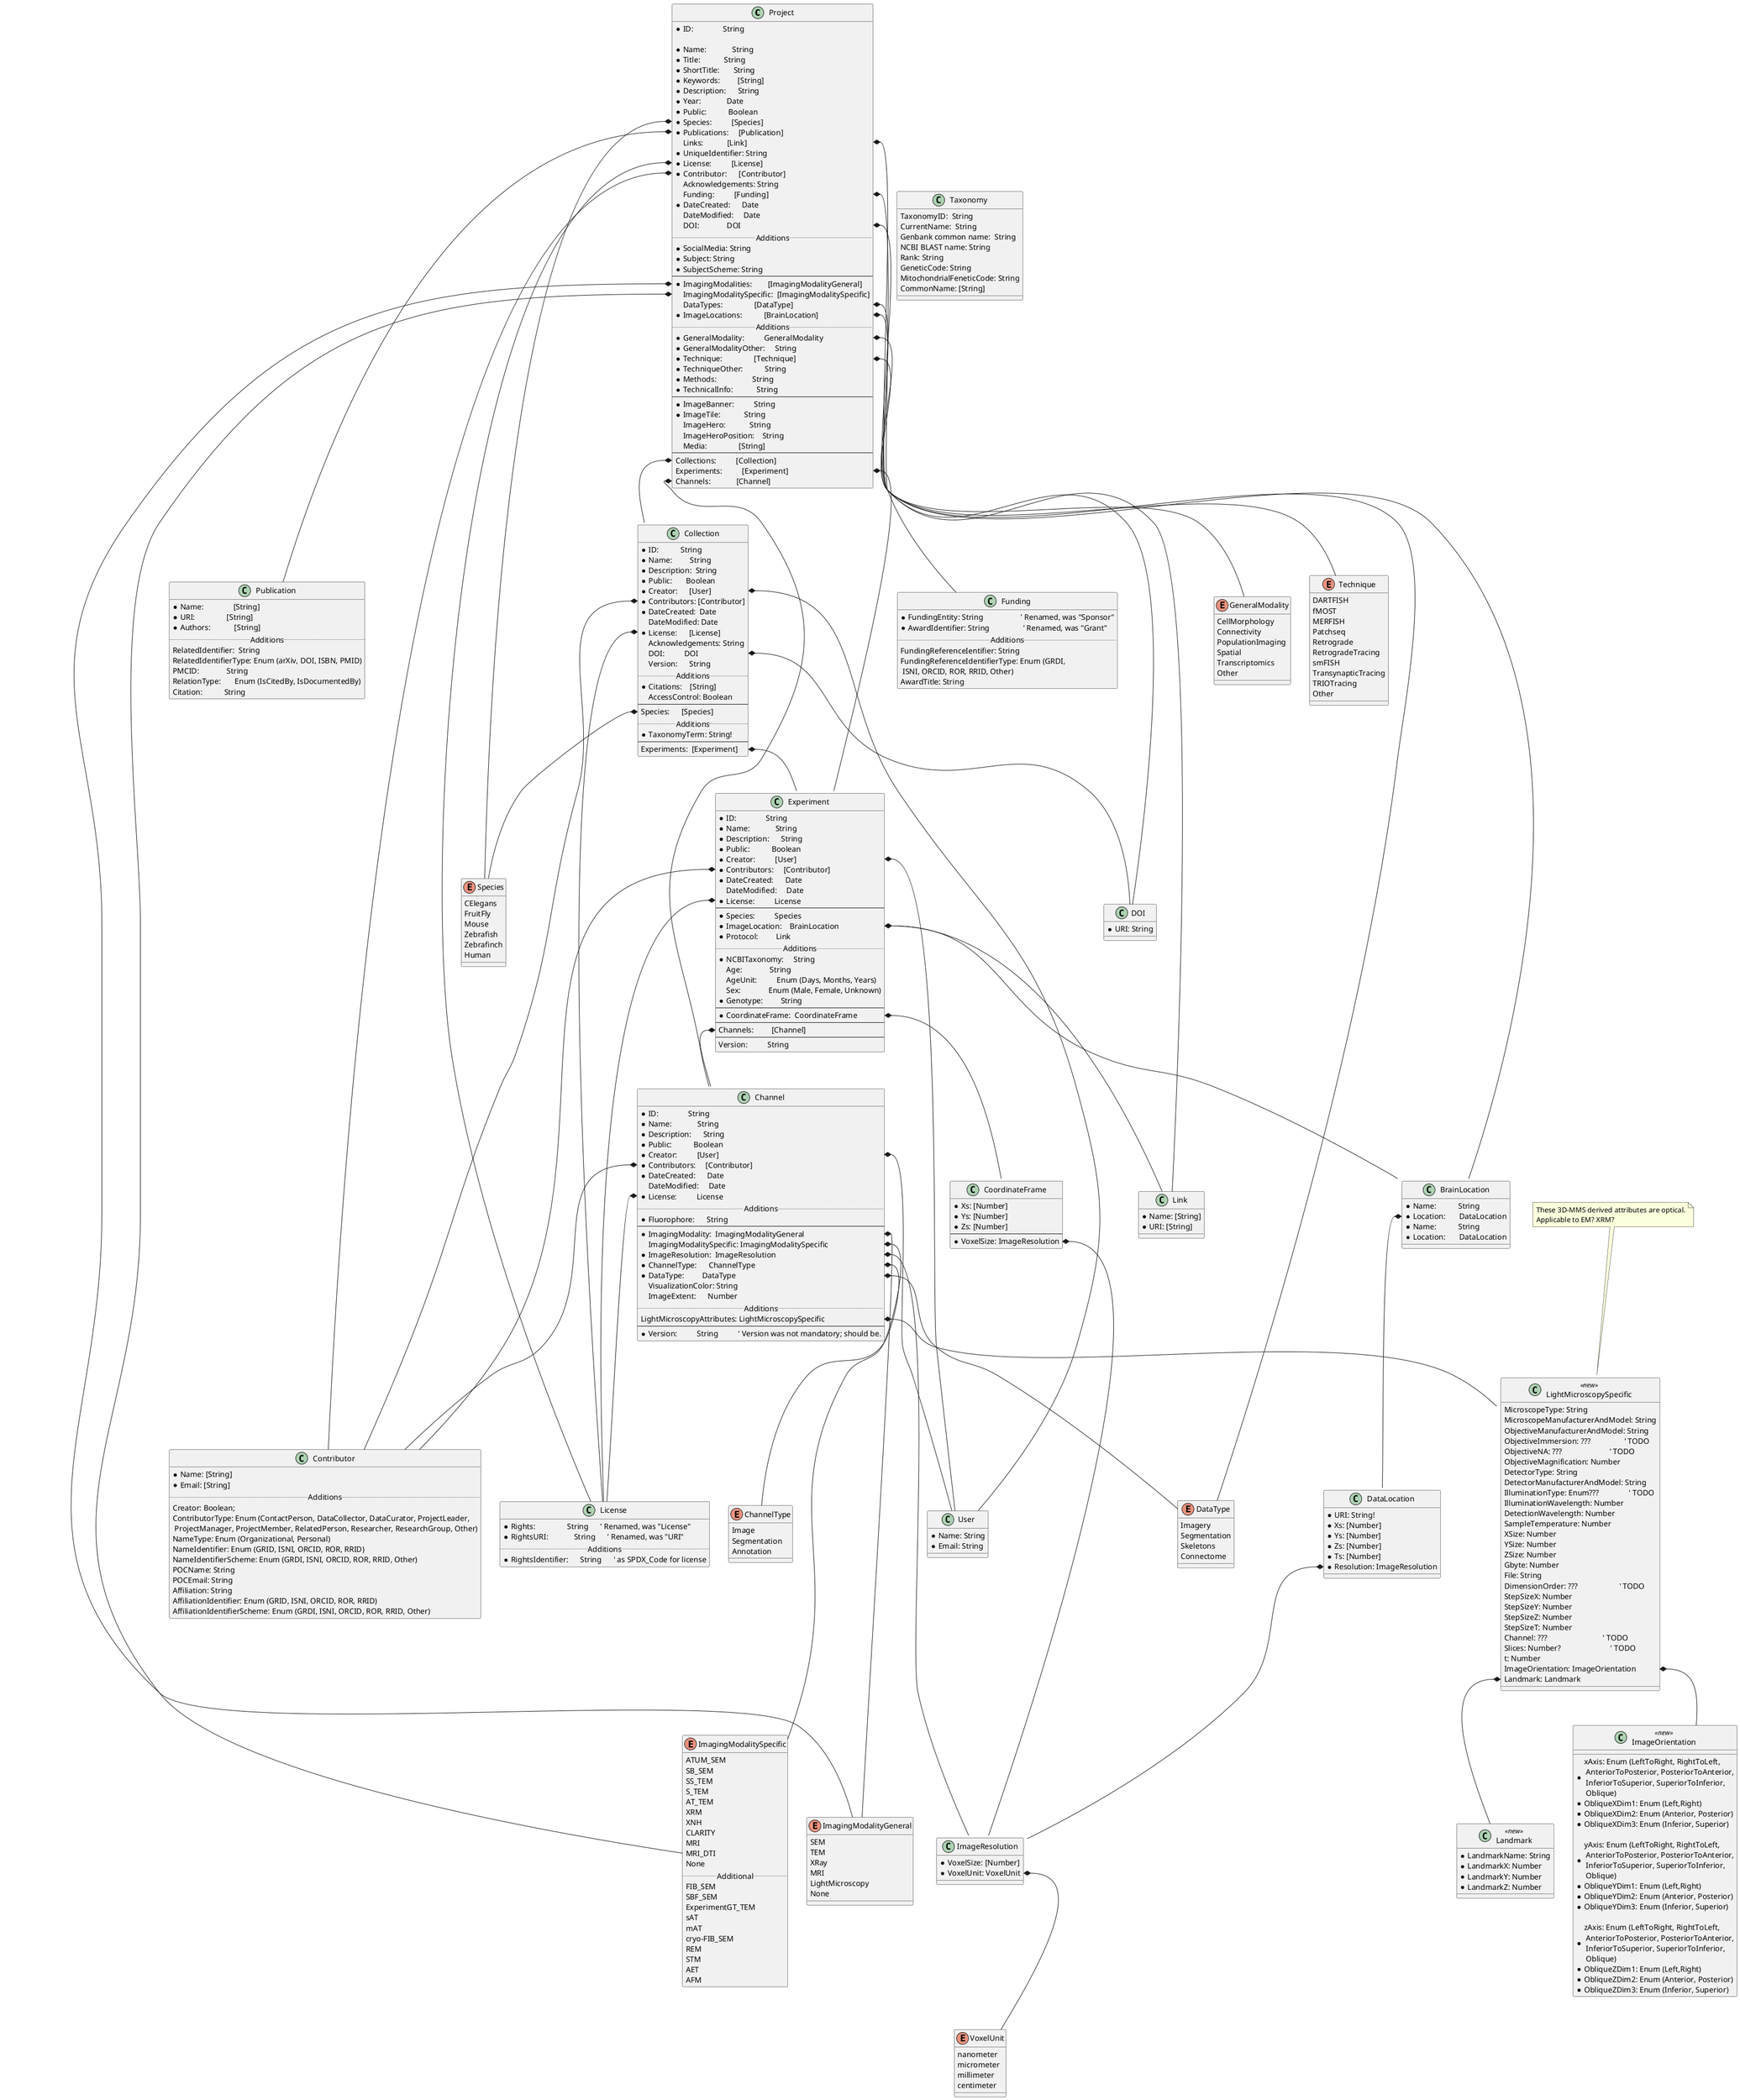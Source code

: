 @startuml Metadata

'   -----------------------------
'   Layout directives
'   -----------------------------

'   Grouping
together {
    class Project
    class Collection
    class Experiment
    class Channel
}

together {
    class Channel
    class ImagingModalityGeneral
    class ImagingModalitySpecific
    class ImageResolution
}

'   Formatting for readability
'   Splitting into four pages
page 2x2
skinparam pageMargin 10
skinparam pageBorderColor black
skinparam pageBorderColor gray 



'   ------------------------------
'   Primary Classes
'   ------------------------------

'
'   Project
'
class Project {
  *ID:               String

  *Name:             String 
  *Title:            String
  *ShortTitle:       String
  *Keywords:         [String]
  *Description:      String
  *Year:             Date
  *Public:           Boolean
  *Species:          [Species]
  *Publications:     [Publication]
  Links:            [Link]
  *UniqueIdentifier: String
  *License:          [License]
  *Contributor:      [Contributor]
  Acknowledgements: String
  Funding:          [Funding]
  *DateCreated:      Date
  DateModified:     Date
  DOI:              DOI
  .. Additions ..
  '
  ' SocialMedia [mah2022.06.07]
  '     Suggested short social media text describing the dataset to be posted after the 
  '     dataset is available (can include tags). May be same as the title. This suggests a 
  '     length limit on Title (above),  particularly if this is to serve as a condensed 
  '     description for tweets…
  *SocialMedia: String
  '
  ' Subject [mah2022.06.07]
  '     If this attribute could be one or more keywords, one or more classification codes, 
  '     or one or more key phrases, it could be more efficiently searched. And keywords and 
  '     codes should be constrained in some sense, not free-format text...
  *Subject: String
  '
  ' SubjectScheme [mah2022.06.07]
  '     Again, to avoid search issues, this should not be free-form text. At the least, the 
  '     proposed metadata schema should provide clear guidance on naming conventions for the 
  '     scheme or classification.
  *SubjectScheme: String
  --
  *ImagingModalities:        [ImagingModalityGeneral]
  ImagingModalitySpecific:  [ImagingModalitySpecific]
  DataTypes:                [DataType]
  *ImageLocations:           [BrainLocation]
  .. Additions ..
  *GeneralModality:          GeneralModality
  *GeneralModalityOther:     String
  *Technique:                [Technique]
  *TechniqueOther:           String
  *Methods:                  String
  *TechnicalInfo:            String
  --
  *ImageBanner:          String
  *ImageTile:            String
  ImageHero:            String
  ImageHeroPosition:    String
  Media:                [String]
  --
  Collections:          [Collection]
  Experiments:          [Experiment]
  Channels:             [Channel]
}

Project::ImageLocations         *-- BrainLocation
Project::Publications           *-- Publication
Project::Species                *-- Species
Project::Links                  *-- Link
Project::Contributor            *-- Contributor
Project::License                *-- License
Project::Funding                *-- Funding
Project::ImagingModalities      *-- ImagingModalityGeneral
Project::ImagingModalitySpecific *-- ImagingModalitySpecific
Project::DataTypes              *-- DataType
Project::Collections            *-- Collection
Project::Experiments            *-- Experiment
Project::Channels               *-- Channel
Project::DOI                    *-- DOI
Project::GeneralModality        *-- GeneralModality
Project::Technique              *-- Technique

'
'   Collection
'
class Collection {
  *ID:           String
  *Name:         String
  *Description:  String
  *Public:       Boolean
  *Creator:      [User]
  *Contributors: [Contributor]
  *DateCreated:  Date
  DateModified: Date
  *License:      [License]
  Acknowledgements: String
  DOI:          DOI
  Version:      String
  .. Additions ..
  *Citations:    [String]
  AccessControl: Boolean
  --
  Species:      [Species]
  .. Additions ..
  '
  ' TaxonomyTerm
  '     From NCBI Thesaurus. Prefer NCBI taxonomy before others.
  *TaxonomyTerm: String!
  --
  Experiments:  [Experiment]
}

Collection::Creator         *-- User
Collection::Contributors    *-- Contributor
Collection::License         *-- License
Collection::DOI             *-- DOI
Collection::Species         *-- Species
Collection::Experiments     *-- Experiment

'
'   Experiment
'
class Experiment {
  *ID:               String
  *Name:             String
  *Description:      String
  *Public:           Boolean
  *Creator:          [User]
  *Contributors:     [Contributor]
  *DateCreated:      Date
  DateModified:     Date
  *License:          License
  --
  *Species:          Species
  *ImageLocation:    BrainLocation
  *Protocol:         Link
  .. Additions ..
  ' TODO: Image Orientation and Landmark probably belong in LightMicroscopySpecific, 
  '       which is referenced from Channel. [mah2022.06.07]
  'ImageOrientation: ImageOrientation!
  'Landmark: Landmark!
  *NCBITaxonomy:     String
  Age:              String
  AgeUnit:          Enum (Days, Months, Years)
  Sex:              Enum (Male, Female, Unknown)
  *Genotype:         String
  --
  *CoordinateFrame:  CoordinateFrame
  --
  Channels:         [Channel]
  --
  Version:          String
}

Experiment::Creator         *-- User
Experiment::Contributors    *-- Contributor
Experiment::License         *-- License
Experiment::ImageLocation   *-- BrainLocation
Experiment::ImageLocation   *-- Link
Experiment::CoordinateFrame *-- CoordinateFrame
Experiment::Channels        *-- Channel
'Experiment::Landmark *-- Landmark
'Experiment::ImageOrientation *-- ImageOrientation

'
'   Channel
'
class Channel {
'   Note that this corresponds to BossDB channel right now. May not be best for light microscopy. 
'   At present, remains a BossDB channel for initial discussion. Light Microscopy channel is-a channel (in BossDB sense).
'   Channels in other projects may represent other types of data.
  *ID:               String
  *Name:             String
  *Description:      String
  *Public:           Boolean
  *Creator:          [User]
  *Contributors:     [Contributor]
  *DateCreated:      Date
  DateModified:     Date
  *License:          License
  .. Additions ..
  '
  ' Fluorophore
  '     Fluorophore used in the channel (e.g. dgfp, alexa-561, ATO-647).
  '     [mah2022.07.18] Probably belongs in light microscopy specific.
  *Fluorophore:      String
  --
  *ImagingModality:  ImagingModalityGeneral
  ImagingModalitySpecific: ImagingModalitySpecific
  *ImageResolution:  ImageResolution
  *ChannelType:      ChannelType
  *DataType:         DataType
  VisualizationColor: String
  ImageExtent:      Number
  .. Additions ..
  '
  ' LightMicroscopyAttributes
  '     A portmanteau of attributes (microscope, objective, detector, illuminator, etc)
  '     specific to light microscopy. [mah2022.06.07]
  LightMicroscopyAttributes: LightMicroscopySpecific
  --
  *Version:          String          ' Version was not mandatory; should be.
}

Channel::Creator                *-- User
Channel::Contributors           *-- Contributor
Channel::License                *-- License
Channel::ImagingModalityGeneral *-- ImagingModalityGeneral
Channel::ImagingModalitySpecific *-- ImagingModalitySpecific
Channel::ImageResolution        *-- ImageResolution
Channel::ChannelType            *-- ChannelType
Channel::DataType               *-- DataType
Channel::LightMicroscopyAttributes *-- LightMicroscopySpecific

'   ------------------------------
'   Supporting classes
'   ------------------------------


class BrainLocation {
    *Name:           String
    *Location:       DataLocation
}

'   BrainLocation
'   Mandatory attributes: Neither Name nor Location were mandatory. Are now.
class BrainLocation {
    *Name:           String
    *Location:       DataLocation
}

BrainLocation::DataLocation *-- DataLocation

'
'   ImageOrientation
'   ImageOrientation adds the axis and obliqueness attributes used in the 3D-MMS
'   Image Category to describe the 3D orientation of the image.
'
'   TODO: Should  not all these attributes be mandatory? Without them, what is the orientation?
'
class ImageOrientation << new >> {
    *xAxis: Enum (LeftToRight, RightToLeft,\n AnteriorToPosterior, PosteriorToAnterior,\n InferiorToSuperior, SuperiorToInferior, \n Oblique)
    *ObliqueXDim1: Enum (Left,Right)
    *ObliqueXDim2: Enum (Anterior, Posterior)
    *ObliqueXDim3: Enum (Inferior, Superior)

    *yAxis: Enum (LeftToRight, RightToLeft,\n AnteriorToPosterior, PosteriorToAnterior,\n InferiorToSuperior, SuperiorToInferior, \n Oblique)
    *ObliqueYDim1: Enum (Left,Right)
    *ObliqueYDim2: Enum (Anterior, Posterior)
    *ObliqueYDim3: Enum (Inferior, Superior)

    *zAxis: Enum (LeftToRight, RightToLeft,\n AnteriorToPosterior, PosteriorToAnterior,\n InferiorToSuperior, SuperiorToInferior, \n Oblique)
    *ObliqueZDim1: Enum (Left,Right)
    *ObliqueZDim2: Enum (Anterior, Posterior)
    *ObliqueZDim3: Enum (Inferior, Superior)
}

'
'   Landmark
'   Landmark provides a named (x,y,z) coordinate tuple that designates
'   a point of interest within an Image. The coordinates are specified
'   in image pixels from origin. Not confident that this interpretation 
'   is correct. [mah2022.06.07]
'
'   TODO: Is specification in pixels correct?
'   TODO: Are not all the attributes of this class mandatory? None were...
'
class Landmark << new >> {
    *LandmarkName: String
    *LandmarkX: Number
    *LandmarkY: Number
    *LandmarkZ: Number
}

'
'   DataLocation
'
'   TODO: Should not all attributes here be mandatory? What is a named data location \n without a name, a location, or a time?
class DataLocation {
    *URI: String!
    *Xs: [Number]
    *Ys: [Number]
    *Zs: [Number]
    *Ts: [Number]
    *Resolution: ImageResolution
}

DataLocation::Resolution *-- ImageResolution

'
'   Publication
'   TODO: Review "mandatoriness" of each attribute...
class Publication {
    *Name:               [String]
    *URI:                [String]
    *Authors:            [String]
    .. Additions ..
    RelatedIdentifier:  String
    RelatedIdentifierType: Enum (arXiv, DOI, ISBN, PMID)
    PMCID:              String
    RelationType:       Enum (IsCitedBy, IsDocumentedBy)
    Citation:           String
}

'
'   Link
'
class Link {
    *Name: [String]
    *URI: [String]
}

'
'   Funding
'
class Funding {
    *FundingEntity: String                   ' Renamed, was "Sponsor"
    *AwardIdentifier: String                 ' Renamed, was "Grant"
    .. Additions ..
    FundingReferenceIentifier: String
    FundingReferenceIdentifierType: Enum (GRDI, \n ISNI, ORCID, ROR, RRID, Other)
    AwardTitle: String
}

'
'   Contributor
'
class Contributor {
' Can a singular Contributor have multiple names and emails?
' So -- is this String or [String]? [mah2022.06.07]
  *Name: [String] 
  *Email: [String] 
  .. Additions ..
  Creator: Boolean;
  ContributorType: Enum (ContactPerson, DataCollector, DataCurator, ProjectLeader,\n ProjectManager, ProjectMember, RelatedPerson, Researcher, ResearchGroup, Other)
  NameType: Enum (Organizational, Personal)
  NameIdentifier: Enum (GRID, ISNI, ORCID, ROR, RRID)
  NameIdentifierScheme: Enum (GRDI, ISNI, ORCID, ROR, RRID, Other)
  ' Why does a Contributor need a POC? [mah2022.06.07]
  POCName: String                           
  POCEmail: String
  Affiliation: String
  AffiliationIdentifier: Enum (GRID, ISNI, ORCID, ROR, RRID)
  AffiliationIdentifierScheme: Enum (GRDI, ISNI, ORCID, ROR, RRID, Other)
}

'
'   Taxonomy
'

class Taxonomy {
  TaxonomyID:  String
  CurrentName:  String
  Genbank common name:  String
  NCBI BLAST name: String
  Rank: String
  GeneticCode: String
  MitochondrialFeneticCode: String
  CommonName: [String]
  
}

'
'   Technique
'
enum Technique {
    DARTFISH
    fMOST
    MERFISH
    Patchseq
    Retrograde
    RetrogradeTracing
    smFISH
    TransynapticTracing
    TRIOTracing
    Other
}

'
'   License
'
class License {
    *Rights:                String      ' Renamed, was "License"                           
    *RightsURI:             String      ' Renamed, was "URI"               
    .. Additions ..
    *RightsIdentifier:      String      ' as SPDX_Code for license         
}

'
'   DOI
'
class DOI {
    *URI: String
}

'
'   Species [mah2022.06.07]
'       TODO: What about ModelOrganism? Butterflies? Miniature insects? Spiders? Lots of 
'             invertebrates.
'       TODO: Can this realistically be an enumeration? But if we use a more flexible type
'             (think "String"), won't we need a taxonomy and strong naming conventions to support
'             searches and queries?
enum Species {
  CElegans
  FruitFly
  Mouse
  Zebrafish
  Zebrafinch
  Human
}

'
'   DataType
'
enum DataType {
  Imagery
  Segmentation
  Skeletons
  Connectome
}

'
'   ChannelType
'
enum ChannelType {
  Image
  Segmentation
  Annotation
}

'
'   LightMicroscopySpecific [mah2022.06.07]
'   LightMicroscopySpecific captures characteristics of the microscope,
'   the objective, the detector, the illuminator, and characteristics
'   of the associated image(s) - illumination wavelength, detection 
'   wavelength, temperature, image size, image filename, image filesize,
'   the step increments and number of slices taken, and the channel 
'   identifier.
'
'   TODO: Need to specify the type of the Channel identifier, which
'         might be a string, an integer, or some other.
'
'   TODO: General observation: Specifying the type of an attribute as
'         "Number" seems insufficient. Must know the representation in order 
'         to parse. Is it an int8, int16, int32, int64, or a float or a double,
'         or some other representation? 
'
'   TODO: Image Orientation needs to be referenced here, rather than
'         in Experiment, since it is indeed a 3D-MMS property that is
'         Light Microscopy specific. And we need to add the xAxis, yAxis
'         and zAxis attributes, as well.
'
'   TODO: These attributes are specific to light microscopy. But are they 
'         perhaps applicable to EM? Or to XRM?
'
'   TODO: "Mandatoriness" of each attribute

'
class LightMicroscopySpecific <<new>> {
    MicroscopeType: String
    MicroscopeManufacturerAndModel: String
    ObjectiveManufacturerAndModel: String
    ObjectiveImmersion: ???                 ' TODO
    ObjectiveNA: ???                        ' TODO
    ObjectiveMagnification: Number
    DetectorType: String
    DetectorManufacturerAndModel: String
    IlluminationType: Enum???               ' TODO
    IlluminationWavelength: Number
    DetectionWavelength: Number
    SampleTemperature: Number
    XSize: Number
    YSize: Number
    ZSize: Number
    Gbyte: Number
    File: String
    DimensionOrder: ???                     ' TODO
    StepSizeX: Number
    StepSizeY: Number
    StepSizeZ: Number
    StepSizeT: Number
    Channel: ???                            ' TODO
    Slices: Number?                         ' TODO
    t: Number
    ImageOrientation: ImageOrientation
    Landmark: Landmark

}

note "These 3D-MMS derived attributes are optical.\nApplicable to EM? XRM?" as N1
N1 .. LightMicroscopySpecific

LightMicroscopySpecific::ImageOrientation *-- ImageOrientation
LightMicroscopySpecific::Landmark *-- Landmark

'
'   GeneralModality
'
enum GeneralModality {
    CellMorphology
    Connectivity
    PopulationImaging
    Spatial
    Transcriptomics
    Other
}

'
'   ImagingModalityGeneral
'
enum ImagingModalityGeneral {
  SEM
  TEM
  XRay
  MRI
  LightMicroscopy
  None
}

'
'   ImagingModalitySpecific
'       TODO: Much the same question as with Species: Can this realistically be an enumeration?
'             This enumeration is apt to be continually expanding. If not an enumeration, we'll
'             need to specify a strong naming convention, so that query and search remain 
'             efficient (and accurate). [mah2022.06.07]
enum ImagingModalitySpecific {
  ATUM_SEM
  SB_SEM
  SS_TEM
  S_TEM
  AT_TEM
  XRM
  XNH
  CLARITY
  MRI
  MRI_DTI
  None
  .. Additional ..
  FIB_SEM
  SBF_SEM
  ExperimentGT_TEM
  sAT 
  mAT 
  cryo-FIB_SEM
  REM
  STM
  AET
  AFM
}

'
'   User
'
class User {
  *Name: String
  *Email: String
}

'
'   CoordinateFrame
'
class CoordinateFrame {
  *Xs: [Number]
  *Ys: [Number]
  *Zs: [Number]
  --
  *VoxelSize: ImageResolution
}

CoordinateFrame::ImageResolution *-- ImageResolution

'
'   ImageResolution
'
class ImageResolution {
  *VoxelSize: [Number]
  *VoxelUnit: VoxelUnit
}

ImageResolution::VoxelUnit *-- VoxelUnit

'
'   VoxelUnit
'
enum VoxelUnit {
  nanometer
  micrometer
  millimeter
  centimeter
}

@enduml
